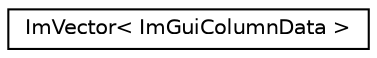 digraph "Graphical Class Hierarchy"
{
  edge [fontname="Helvetica",fontsize="10",labelfontname="Helvetica",labelfontsize="10"];
  node [fontname="Helvetica",fontsize="10",shape=record];
  rankdir="LR";
  Node0 [label="ImVector\< ImGuiColumnData \>",height=0.2,width=0.4,color="black", fillcolor="white", style="filled",URL="$structImVector.html"];
}
